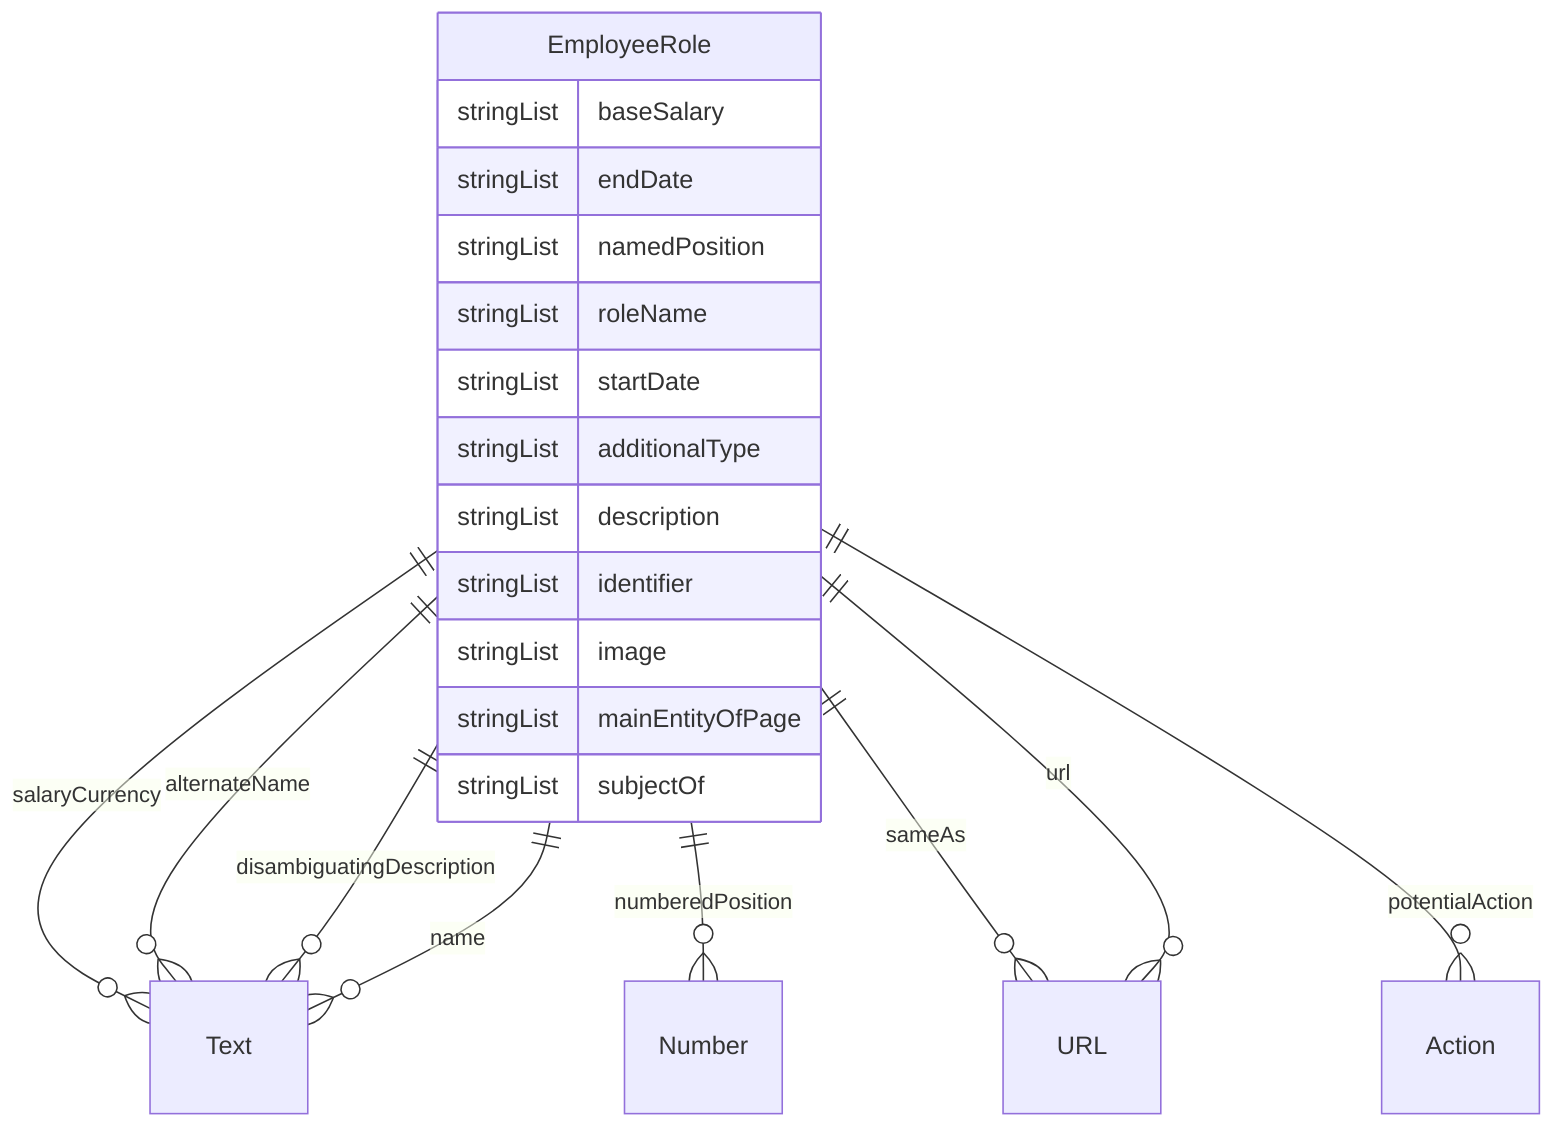 erDiagram
EmployeeRole {
    stringList baseSalary  
    stringList endDate  
    stringList namedPosition  
    stringList roleName  
    stringList startDate  
    stringList additionalType  
    stringList description  
    stringList identifier  
    stringList image  
    stringList mainEntityOfPage  
    stringList subjectOf  
}

EmployeeRole ||--}o Text : "salaryCurrency"
EmployeeRole ||--}o Number : "numberedPosition"
EmployeeRole ||--}o Text : "alternateName"
EmployeeRole ||--}o Text : "disambiguatingDescription"
EmployeeRole ||--}o Text : "name"
EmployeeRole ||--}o URL : "sameAs"
EmployeeRole ||--}o Action : "potentialAction"
EmployeeRole ||--}o URL : "url"